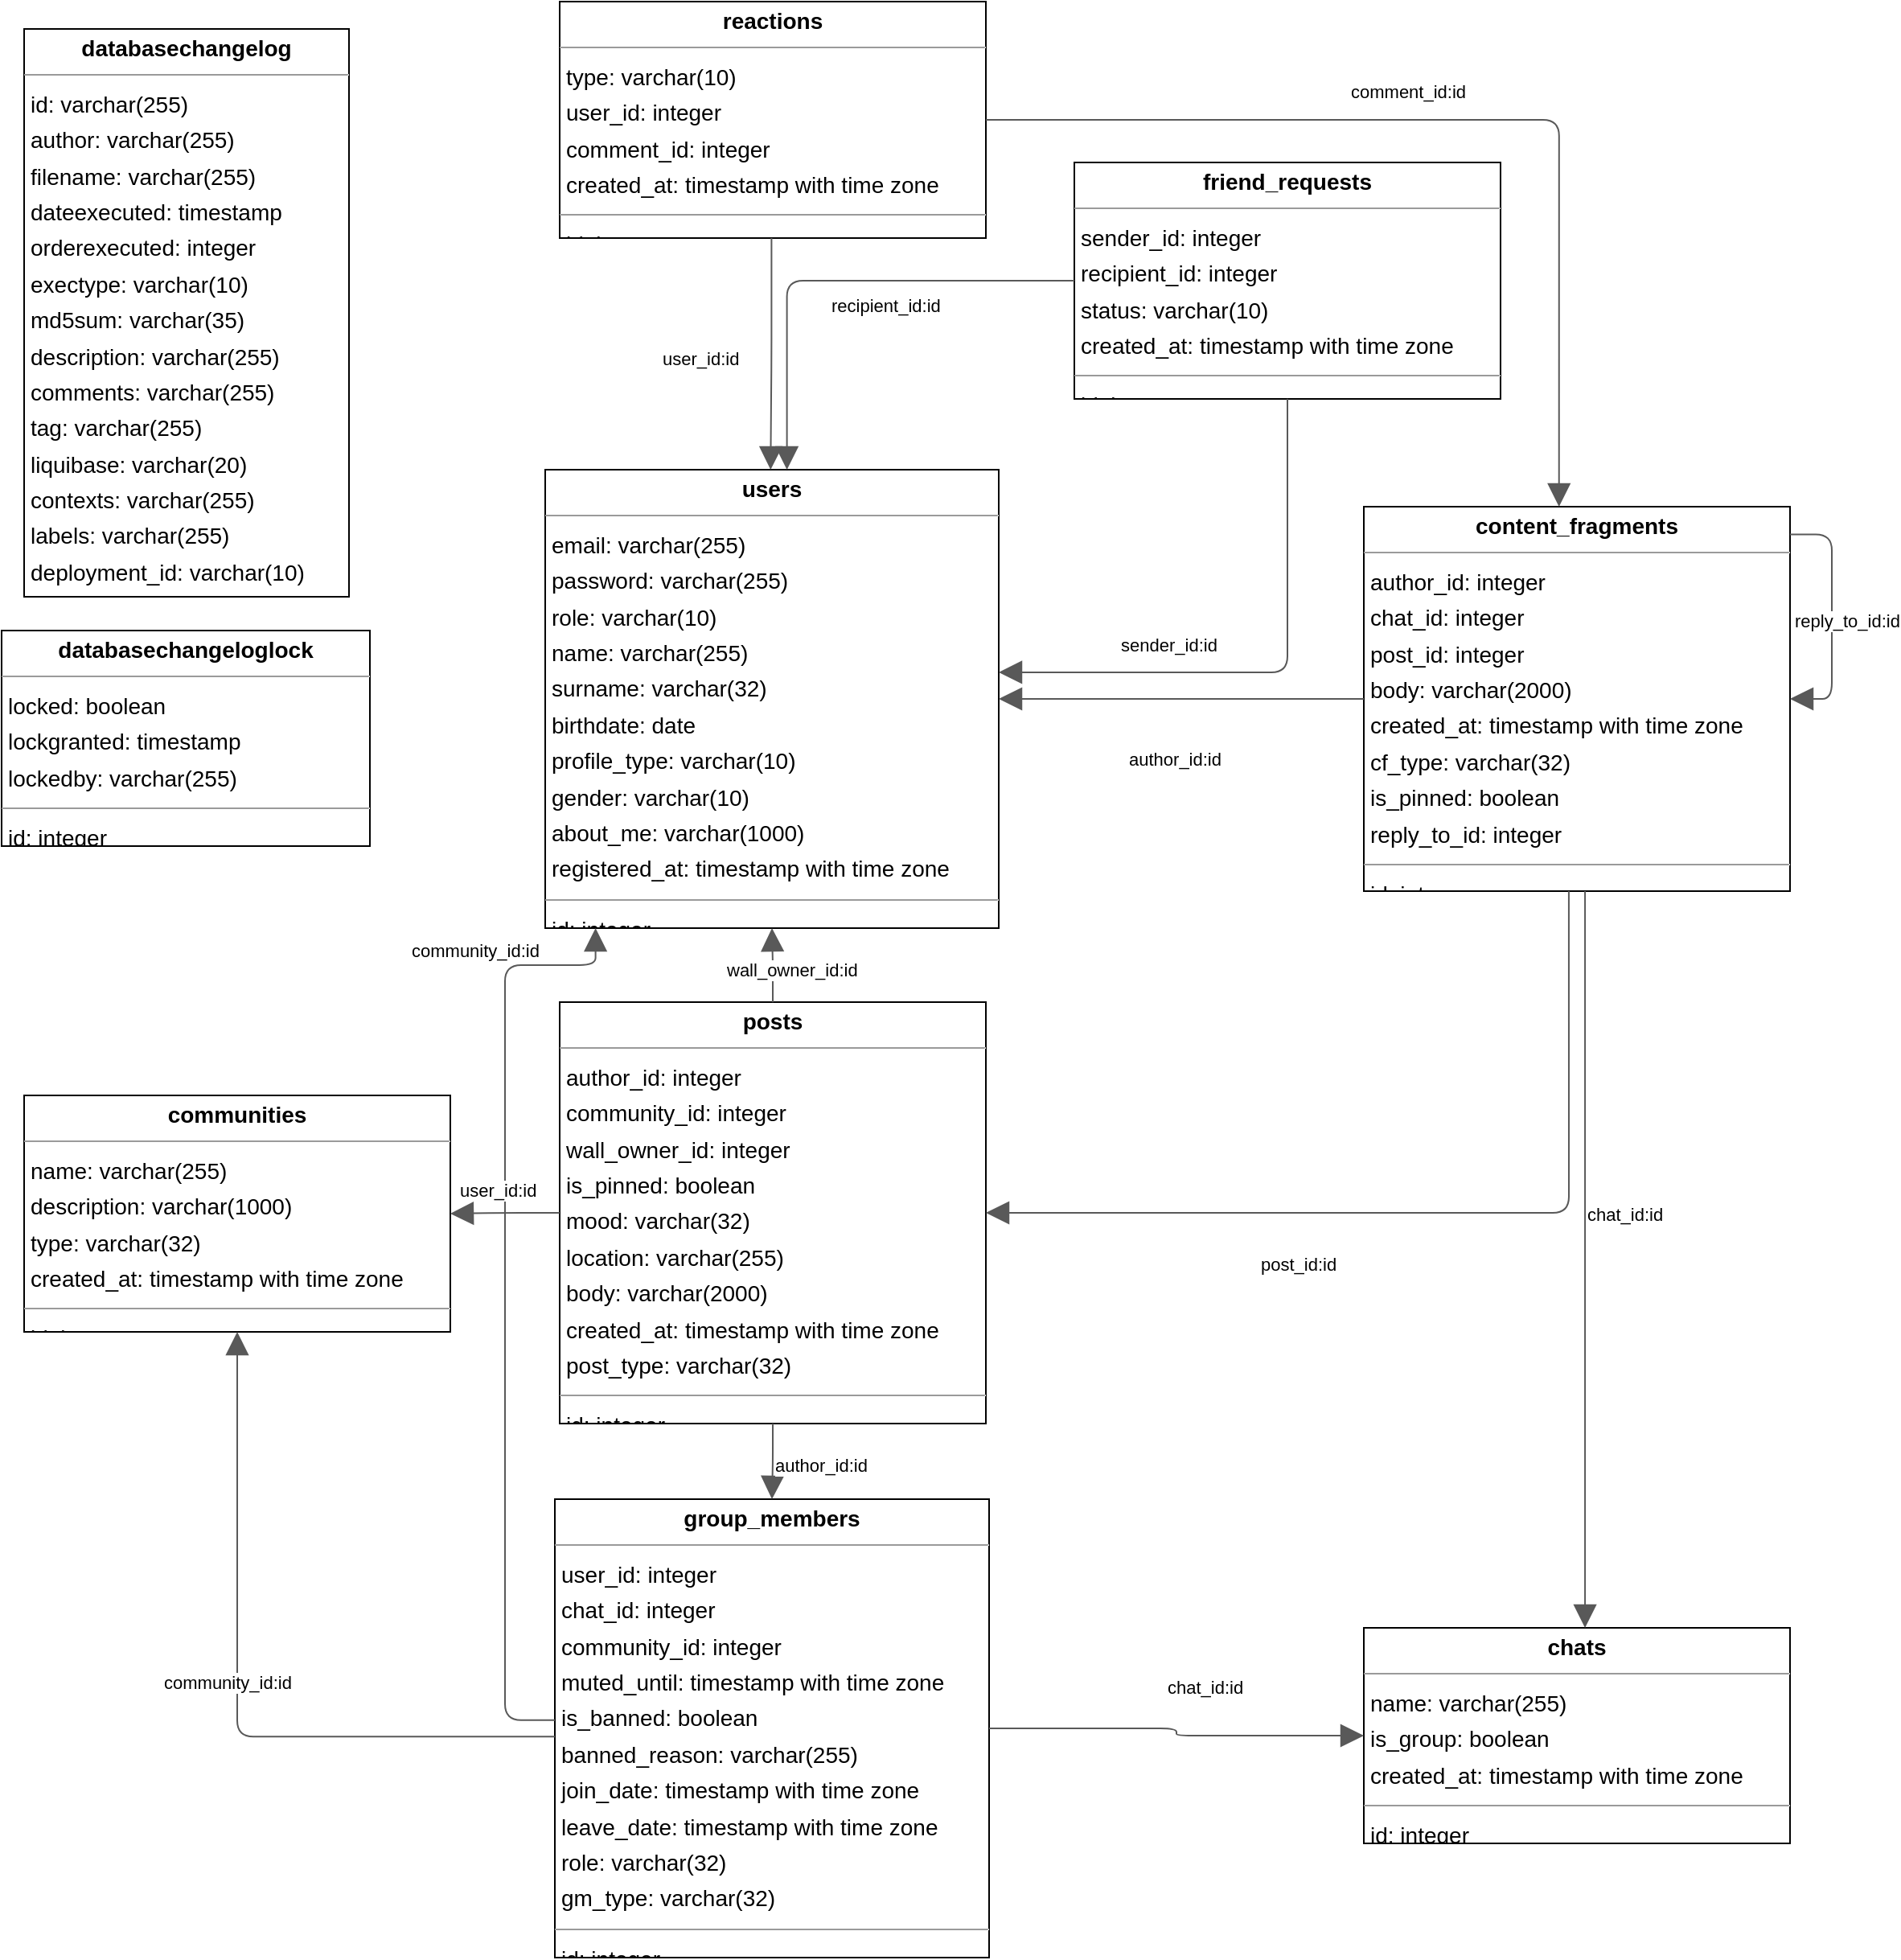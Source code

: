 <mxGraphModel dx="0" dy="0" grid="1" gridSize="10" guides="1" tooltips="1" connect="1" arrows="1" fold="1" page="0" pageScale="1" background="none" math="0" shadow="0">
  <root>
    <mxCell id="0" />
    <mxCell id="1" parent="0" />
    <mxCell id="node4" parent="1" vertex="1" value="&lt;p style=&quot;margin:0px;margin-top:4px;text-align:center;&quot;&gt;&lt;b&gt;chats&lt;/b&gt;&lt;/p&gt;&lt;hr size=&quot;1&quot;/&gt;&lt;p style=&quot;margin:0 0 0 4px;line-height:1.6;&quot;&gt; name: varchar(255)&lt;br/&gt; is_group: boolean&lt;br/&gt; created_at: timestamp with time zone&lt;/p&gt;&lt;hr size=&quot;1&quot;/&gt;&lt;p style=&quot;margin:0 0 0 4px;line-height:1.6;&quot;&gt; id: integer&lt;/p&gt;" style="verticalAlign=top;align=left;overflow=fill;fontSize=14;fontFamily=Helvetica;html=1;rounded=0;shadow=0;comic=0;labelBackgroundColor=none;strokeWidth=1;">
      <mxGeometry x="660" y="835" width="265" height="134" as="geometry" />
    </mxCell>
    <mxCell id="node3" parent="1" vertex="1" value="&lt;p style=&quot;margin:0px;margin-top:4px;text-align:center;&quot;&gt;&lt;b&gt;communities&lt;/b&gt;&lt;/p&gt;&lt;hr size=&quot;1&quot;/&gt;&lt;p style=&quot;margin:0 0 0 4px;line-height:1.6;&quot;&gt; name: varchar(255)&lt;br/&gt; description: varchar(1000)&lt;br/&gt; type: varchar(32)&lt;br/&gt; created_at: timestamp with time zone&lt;/p&gt;&lt;hr size=&quot;1&quot;/&gt;&lt;p style=&quot;margin:0 0 0 4px;line-height:1.6;&quot;&gt; id: integer&lt;/p&gt;" style="verticalAlign=top;align=left;overflow=fill;fontSize=14;fontFamily=Helvetica;html=1;rounded=0;shadow=0;comic=0;labelBackgroundColor=none;strokeWidth=1;">
      <mxGeometry x="-173" y="504" width="265" height="147" as="geometry" />
    </mxCell>
    <mxCell id="node8" parent="1" vertex="1" value="&lt;p style=&quot;margin:0px;margin-top:4px;text-align:center;&quot;&gt;&lt;b&gt;content_fragments&lt;/b&gt;&lt;/p&gt;&lt;hr size=&quot;1&quot;/&gt;&lt;p style=&quot;margin:0 0 0 4px;line-height:1.6;&quot;&gt; author_id: integer&lt;br/&gt; chat_id: integer&lt;br/&gt; post_id: integer&lt;br/&gt; body: varchar(2000)&lt;br/&gt; created_at: timestamp with time zone&lt;br/&gt; cf_type: varchar(32)&lt;br/&gt; is_pinned: boolean&lt;br/&gt; reply_to_id: integer&lt;/p&gt;&lt;hr size=&quot;1&quot;/&gt;&lt;p style=&quot;margin:0 0 0 4px;line-height:1.6;&quot;&gt; id: integer&lt;/p&gt;" style="verticalAlign=top;align=left;overflow=fill;fontSize=14;fontFamily=Helvetica;html=1;rounded=0;shadow=0;comic=0;labelBackgroundColor=none;strokeWidth=1;">
      <mxGeometry x="660" y="138" width="265" height="239" as="geometry" />
    </mxCell>
    <mxCell id="node7" parent="1" vertex="1" value="&lt;p style=&quot;margin:0px;margin-top:4px;text-align:center;&quot;&gt;&lt;b&gt;databasechangelog&lt;/b&gt;&lt;/p&gt;&lt;hr size=&quot;1&quot;/&gt;&lt;p style=&quot;margin:0 0 0 4px;line-height:1.6;&quot;&gt; id: varchar(255)&lt;br/&gt; author: varchar(255)&lt;br/&gt; filename: varchar(255)&lt;br/&gt; dateexecuted: timestamp&lt;br/&gt; orderexecuted: integer&lt;br/&gt; exectype: varchar(10)&lt;br/&gt; md5sum: varchar(35)&lt;br/&gt; description: varchar(255)&lt;br/&gt; comments: varchar(255)&lt;br/&gt; tag: varchar(255)&lt;br/&gt; liquibase: varchar(20)&lt;br/&gt; contexts: varchar(255)&lt;br/&gt; labels: varchar(255)&lt;br/&gt; deployment_id: varchar(10)&lt;/p&gt;" style="verticalAlign=top;align=left;overflow=fill;fontSize=14;fontFamily=Helvetica;html=1;rounded=0;shadow=0;comic=0;labelBackgroundColor=none;strokeWidth=1;">
      <mxGeometry x="-173" y="-159" width="202" height="353" as="geometry" />
    </mxCell>
    <mxCell id="node0" parent="1" vertex="1" value="&lt;p style=&quot;margin:0px;margin-top:4px;text-align:center;&quot;&gt;&lt;b&gt;databasechangeloglock&lt;/b&gt;&lt;/p&gt;&lt;hr size=&quot;1&quot;/&gt;&lt;p style=&quot;margin:0 0 0 4px;line-height:1.6;&quot;&gt; locked: boolean&lt;br/&gt; lockgranted: timestamp&lt;br/&gt; lockedby: varchar(255)&lt;/p&gt;&lt;hr size=&quot;1&quot;/&gt;&lt;p style=&quot;margin:0 0 0 4px;line-height:1.6;&quot;&gt; id: integer&lt;/p&gt;" style="verticalAlign=top;align=left;overflow=fill;fontSize=14;fontFamily=Helvetica;html=1;rounded=0;shadow=0;comic=0;labelBackgroundColor=none;strokeWidth=1;">
      <mxGeometry x="-187" y="215" width="229" height="134" as="geometry" />
    </mxCell>
    <mxCell id="node1" parent="1" vertex="1" value="&lt;p style=&quot;margin:0px;margin-top:4px;text-align:center;&quot;&gt;&lt;b&gt;friend_requests&lt;/b&gt;&lt;/p&gt;&lt;hr size=&quot;1&quot;/&gt;&lt;p style=&quot;margin:0 0 0 4px;line-height:1.6;&quot;&gt; sender_id: integer&lt;br/&gt; recipient_id: integer&lt;br/&gt; status: varchar(10)&lt;br/&gt; created_at: timestamp with time zone&lt;/p&gt;&lt;hr size=&quot;1&quot;/&gt;&lt;p style=&quot;margin:0 0 0 4px;line-height:1.6;&quot;&gt; id: integer&lt;/p&gt;" style="verticalAlign=top;align=left;overflow=fill;fontSize=14;fontFamily=Helvetica;html=1;rounded=0;shadow=0;comic=0;labelBackgroundColor=none;strokeWidth=1;">
      <mxGeometry x="480" y="-76" width="265" height="147" as="geometry" />
    </mxCell>
    <mxCell id="node9" parent="1" vertex="1" value="&lt;p style=&quot;margin:0px;margin-top:4px;text-align:center;&quot;&gt;&lt;b&gt;group_members&lt;/b&gt;&lt;/p&gt;&lt;hr size=&quot;1&quot;/&gt;&lt;p style=&quot;margin:0 0 0 4px;line-height:1.6;&quot;&gt; user_id: integer&lt;br/&gt; chat_id: integer&lt;br/&gt; community_id: integer&lt;br/&gt; muted_until: timestamp with time zone&lt;br/&gt; is_banned: boolean&lt;br/&gt; banned_reason: varchar(255)&lt;br/&gt; join_date: timestamp with time zone&lt;br/&gt; leave_date: timestamp with time zone&lt;br/&gt; role: varchar(32)&lt;br/&gt; gm_type: varchar(32)&lt;/p&gt;&lt;hr size=&quot;1&quot;/&gt;&lt;p style=&quot;margin:0 0 0 4px;line-height:1.6;&quot;&gt; id: integer&lt;/p&gt;" style="verticalAlign=top;align=left;overflow=fill;fontSize=14;fontFamily=Helvetica;html=1;rounded=0;shadow=0;comic=0;labelBackgroundColor=none;strokeWidth=1;">
      <mxGeometry x="157" y="755" width="270" height="285" as="geometry" />
    </mxCell>
    <mxCell id="node2" parent="1" vertex="1" value="&lt;p style=&quot;margin:0px;margin-top:4px;text-align:center;&quot;&gt;&lt;b&gt;posts&lt;/b&gt;&lt;/p&gt;&lt;hr size=&quot;1&quot;/&gt;&lt;p style=&quot;margin:0 0 0 4px;line-height:1.6;&quot;&gt; author_id: integer&lt;br/&gt; community_id: integer&lt;br/&gt; wall_owner_id: integer&lt;br/&gt; is_pinned: boolean&lt;br/&gt; mood: varchar(32)&lt;br/&gt; location: varchar(255)&lt;br/&gt; body: varchar(2000)&lt;br/&gt; created_at: timestamp with time zone&lt;br/&gt; post_type: varchar(32)&lt;/p&gt;&lt;hr size=&quot;1&quot;/&gt;&lt;p style=&quot;margin:0 0 0 4px;line-height:1.6;&quot;&gt; id: integer&lt;/p&gt;" style="verticalAlign=top;align=left;overflow=fill;fontSize=14;fontFamily=Helvetica;html=1;rounded=0;shadow=0;comic=0;labelBackgroundColor=none;strokeWidth=1;">
      <mxGeometry x="160" y="446" width="265" height="262" as="geometry" />
    </mxCell>
    <mxCell id="node5" parent="1" vertex="1" value="&lt;p style=&quot;margin:0px;margin-top:4px;text-align:center;&quot;&gt;&lt;b&gt;reactions&lt;/b&gt;&lt;/p&gt;&lt;hr size=&quot;1&quot;/&gt;&lt;p style=&quot;margin:0 0 0 4px;line-height:1.6;&quot;&gt; type: varchar(10)&lt;br/&gt; user_id: integer&lt;br/&gt; comment_id: integer&lt;br/&gt; created_at: timestamp with time zone&lt;/p&gt;&lt;hr size=&quot;1&quot;/&gt;&lt;p style=&quot;margin:0 0 0 4px;line-height:1.6;&quot;&gt; id: integer&lt;/p&gt;" style="verticalAlign=top;align=left;overflow=fill;fontSize=14;fontFamily=Helvetica;html=1;rounded=0;shadow=0;comic=0;labelBackgroundColor=none;strokeWidth=1;">
      <mxGeometry x="160" y="-176" width="265" height="147" as="geometry" />
    </mxCell>
    <mxCell id="node6" parent="1" vertex="1" value="&lt;p style=&quot;margin:0px;margin-top:4px;text-align:center;&quot;&gt;&lt;b&gt;users&lt;/b&gt;&lt;/p&gt;&lt;hr size=&quot;1&quot;/&gt;&lt;p style=&quot;margin:0 0 0 4px;line-height:1.6;&quot;&gt; email: varchar(255)&lt;br/&gt; password: varchar(255)&lt;br/&gt; role: varchar(10)&lt;br/&gt; name: varchar(255)&lt;br/&gt; surname: varchar(32)&lt;br/&gt; birthdate: date&lt;br/&gt; profile_type: varchar(10)&lt;br/&gt; gender: varchar(10)&lt;br/&gt; about_me: varchar(1000)&lt;br/&gt; registered_at: timestamp with time zone&lt;/p&gt;&lt;hr size=&quot;1&quot;/&gt;&lt;p style=&quot;margin:0 0 0 4px;line-height:1.6;&quot;&gt; id: integer&lt;/p&gt;" style="verticalAlign=top;align=left;overflow=fill;fontSize=14;fontFamily=Helvetica;html=1;rounded=0;shadow=0;comic=0;labelBackgroundColor=none;strokeWidth=1;">
      <mxGeometry x="151" y="115" width="282" height="285" as="geometry" />
    </mxCell>
    <mxCell id="edge0" edge="1" value="" parent="1" source="node8" target="node4" style="html=1;rounded=1;edgeStyle=orthogonalEdgeStyle;dashed=0;startArrow=none;endArrow=block;endSize=12;strokeColor=#595959;exitX=0.519;exitY=1.000;exitDx=0;exitDy=0;entryX=0.519;entryY=0.000;entryDx=0;entryDy=0;">
      <mxGeometry width="50" height="50" relative="1" as="geometry">
        <Array as="points" />
      </mxGeometry>
    </mxCell>
    <mxCell id="label2" parent="edge0" vertex="1" connectable="0" value="chat_id:id" style="edgeLabel;resizable=0;html=1;align=left;verticalAlign=top;strokeColor=default;">
      <mxGeometry x="797" y="565" as="geometry" />
    </mxCell>
    <mxCell id="edge6" edge="1" value="" parent="1" source="node8" target="node8" style="html=1;rounded=1;edgeStyle=orthogonalEdgeStyle;dashed=0;startArrow=none;endArrow=block;endSize=12;strokeColor=#595959;exitX=1.000;exitY=0.072;exitDx=0;exitDy=0;entryX=1.000;entryY=0.500;entryDx=0;entryDy=0;">
      <mxGeometry width="50" height="50" relative="1" as="geometry">
        <Array as="points">
          <mxPoint x="951" y="155" />
          <mxPoint x="951" y="257" />
        </Array>
      </mxGeometry>
    </mxCell>
    <mxCell id="label38" parent="edge6" vertex="1" connectable="0" value="reply_to_id:id" style="edgeLabel;resizable=0;html=1;align=left;verticalAlign=top;strokeColor=default;">
      <mxGeometry x="926" y="196" as="geometry" />
    </mxCell>
    <mxCell id="edge3" edge="1" value="" parent="1" source="node8" target="node2" style="html=1;rounded=1;edgeStyle=orthogonalEdgeStyle;dashed=0;startArrow=none;endArrow=block;endSize=12;strokeColor=#595959;exitX=0.481;exitY=1.000;exitDx=0;exitDy=0;entryX=1.000;entryY=0.500;entryDx=0;entryDy=0;">
      <mxGeometry width="50" height="50" relative="1" as="geometry">
        <Array as="points">
          <mxPoint x="787" y="577" />
        </Array>
      </mxGeometry>
    </mxCell>
    <mxCell id="label20" parent="edge3" vertex="1" connectable="0" value="post_id:id" style="edgeLabel;resizable=0;html=1;align=left;verticalAlign=top;strokeColor=default;">
      <mxGeometry x="594" y="596" as="geometry" />
    </mxCell>
    <mxCell id="edge10" edge="1" value="" parent="1" source="node8" target="node6" style="html=1;rounded=1;edgeStyle=orthogonalEdgeStyle;dashed=0;startArrow=none;endArrow=block;endSize=12;strokeColor=#595959;exitX=0.000;exitY=0.500;exitDx=0;exitDy=0;entryX=1.000;entryY=0.500;entryDx=0;entryDy=0;">
      <mxGeometry width="50" height="50" relative="1" as="geometry">
        <Array as="points" />
      </mxGeometry>
    </mxCell>
    <mxCell id="label62" parent="edge10" vertex="1" connectable="0" value="author_id:id" style="edgeLabel;resizable=0;html=1;align=left;verticalAlign=top;strokeColor=default;">
      <mxGeometry x="512" y="282" as="geometry" />
    </mxCell>
    <mxCell id="edge2" edge="1" value="" parent="1" source="node1" target="node6" style="html=1;rounded=1;edgeStyle=orthogonalEdgeStyle;dashed=0;startArrow=none;endArrow=block;endSize=12;strokeColor=#595959;exitX=0.000;exitY=0.500;exitDx=0;exitDy=0;entryX=0.533;entryY=0.000;entryDx=0;entryDy=0;">
      <mxGeometry width="50" height="50" relative="1" as="geometry">
        <Array as="points">
          <mxPoint x="301" y="-3" />
        </Array>
      </mxGeometry>
    </mxCell>
    <mxCell id="label14" parent="edge2" vertex="1" connectable="0" value="recipient_id:id" style="edgeLabel;resizable=0;html=1;align=left;verticalAlign=top;strokeColor=default;">
      <mxGeometry x="327" y="0" as="geometry" />
    </mxCell>
    <mxCell id="edge5" edge="1" value="" parent="1" source="node1" target="node6" style="html=1;rounded=1;edgeStyle=orthogonalEdgeStyle;dashed=0;startArrow=none;endArrow=block;endSize=12;strokeColor=#595959;exitX=0.500;exitY=1.000;exitDx=0;exitDy=0;entryX=1.000;entryY=0.442;entryDx=0;entryDy=0;">
      <mxGeometry width="50" height="50" relative="1" as="geometry">
        <Array as="points">
          <mxPoint x="612" y="241" />
        </Array>
      </mxGeometry>
    </mxCell>
    <mxCell id="label32" parent="edge5" vertex="1" connectable="0" value="sender_id:id" style="edgeLabel;resizable=0;html=1;align=left;verticalAlign=top;strokeColor=default;">
      <mxGeometry x="507" y="211" as="geometry" />
    </mxCell>
    <mxCell id="edge4" edge="1" value="" parent="1" source="node9" target="node4" style="html=1;rounded=1;edgeStyle=orthogonalEdgeStyle;dashed=0;startArrow=none;endArrow=block;endSize=12;strokeColor=#595959;exitX=1.000;exitY=0.500;exitDx=0;exitDy=0;entryX=0.000;entryY=0.500;entryDx=0;entryDy=0;">
      <mxGeometry width="50" height="50" relative="1" as="geometry">
        <Array as="points" />
      </mxGeometry>
    </mxCell>
    <mxCell id="label26" parent="edge4" vertex="1" connectable="0" value="chat_id:id" style="edgeLabel;resizable=0;html=1;align=left;verticalAlign=top;strokeColor=default;">
      <mxGeometry x="536" y="859" as="geometry" />
    </mxCell>
    <mxCell id="edge11" edge="1" value="" parent="1" source="node9" target="node3" style="html=1;rounded=1;edgeStyle=orthogonalEdgeStyle;dashed=0;startArrow=none;endArrow=block;endSize=12;strokeColor=#595959;exitX=0.000;exitY=0.518;exitDx=0;exitDy=0;entryX=0.500;entryY=1.000;entryDx=0;entryDy=0;">
      <mxGeometry width="50" height="50" relative="1" as="geometry">
        <Array as="points">
          <mxPoint x="-41" y="902" />
        </Array>
      </mxGeometry>
    </mxCell>
    <mxCell id="label68" parent="edge11" vertex="1" connectable="0" value="community_id:id" style="edgeLabel;resizable=0;html=1;align=left;verticalAlign=top;strokeColor=default;">
      <mxGeometry x="-88" y="856" as="geometry" />
    </mxCell>
    <mxCell id="edge1" edge="1" value="" parent="1" source="node9" target="node6" style="html=1;rounded=1;edgeStyle=orthogonalEdgeStyle;dashed=0;startArrow=none;endArrow=block;endSize=12;strokeColor=#595959;exitX=0.000;exitY=0.482;exitDx=0;exitDy=0;entryX=0.111;entryY=1.000;entryDx=0;entryDy=0;">
      <mxGeometry width="50" height="50" relative="1" as="geometry">
        <Array as="points">
          <mxPoint x="126" y="892" />
          <mxPoint x="126" y="423" />
          <mxPoint x="182" y="423" />
        </Array>
      </mxGeometry>
    </mxCell>
    <mxCell id="label8" parent="edge1" vertex="1" connectable="0" value="user_id:id" style="edgeLabel;resizable=0;html=1;align=left;verticalAlign=top;strokeColor=default;">
      <mxGeometry x="96" y="550" as="geometry" />
    </mxCell>
    <mxCell id="edge12" edge="1" value="" parent="1" source="node2" target="node3" style="html=1;rounded=1;edgeStyle=orthogonalEdgeStyle;dashed=0;startArrow=none;endArrow=block;endSize=12;strokeColor=#595959;exitX=0.000;exitY=0.500;exitDx=0;exitDy=0;entryX=1.000;entryY=0.500;entryDx=0;entryDy=0;">
      <mxGeometry width="50" height="50" relative="1" as="geometry">
        <Array as="points" />
      </mxGeometry>
    </mxCell>
    <mxCell id="label74" parent="edge12" vertex="1" connectable="0" value="community_id:id" style="edgeLabel;resizable=0;html=1;align=left;verticalAlign=top;strokeColor=default;">
      <mxGeometry x="66" y="401" as="geometry" />
    </mxCell>
    <mxCell id="edge8" edge="1" value="" parent="1" source="node2" target="node9" style="html=1;rounded=1;edgeStyle=orthogonalEdgeStyle;dashed=0;startArrow=none;endArrow=block;endSize=12;strokeColor=#595959;exitX=0.500;exitY=1.000;exitDx=0;exitDy=0;entryX=0.500;entryY=0.000;entryDx=0;entryDy=0;">
      <mxGeometry width="50" height="50" relative="1" as="geometry">
        <Array as="points" />
      </mxGeometry>
    </mxCell>
    <mxCell id="label50" parent="edge8" vertex="1" connectable="0" value="author_id:id" style="edgeLabel;resizable=0;html=1;align=left;verticalAlign=top;strokeColor=default;">
      <mxGeometry x="292" y="721" as="geometry" />
    </mxCell>
    <mxCell id="edge7" edge="1" value="" parent="1" source="node2" target="node6" style="html=1;rounded=1;edgeStyle=orthogonalEdgeStyle;dashed=0;startArrow=none;endArrow=block;endSize=12;strokeColor=#595959;exitX=0.500;exitY=0.000;exitDx=0;exitDy=0;entryX=0.500;entryY=1.000;entryDx=0;entryDy=0;">
      <mxGeometry width="50" height="50" relative="1" as="geometry">
        <Array as="points" />
      </mxGeometry>
    </mxCell>
    <mxCell id="label44" parent="edge7" vertex="1" connectable="0" value="wall_owner_id:id" style="edgeLabel;resizable=0;html=1;align=left;verticalAlign=top;strokeColor=default;">
      <mxGeometry x="262" y="413" as="geometry" />
    </mxCell>
    <mxCell id="edge9" edge="1" value="" parent="1" source="node5" target="node8" style="html=1;rounded=1;edgeStyle=orthogonalEdgeStyle;dashed=0;startArrow=none;endArrow=block;endSize=12;strokeColor=#595959;exitX=1.000;exitY=0.500;exitDx=0;exitDy=0;entryX=0.458;entryY=0.000;entryDx=0;entryDy=0;">
      <mxGeometry width="50" height="50" relative="1" as="geometry">
        <Array as="points">
          <mxPoint x="781" y="-103" />
        </Array>
      </mxGeometry>
    </mxCell>
    <mxCell id="label56" parent="edge9" vertex="1" connectable="0" value="comment_id:id" style="edgeLabel;resizable=0;html=1;align=left;verticalAlign=top;strokeColor=default;">
      <mxGeometry x="650" y="-133" as="geometry" />
    </mxCell>
    <mxCell id="edge13" edge="1" value="" parent="1" source="node5" target="node6" style="html=1;rounded=1;edgeStyle=orthogonalEdgeStyle;dashed=0;startArrow=none;endArrow=block;endSize=12;strokeColor=#595959;exitX=0.497;exitY=1.000;exitDx=0;exitDy=0;entryX=0.497;entryY=0.000;entryDx=0;entryDy=0;">
      <mxGeometry width="50" height="50" relative="1" as="geometry">
        <Array as="points" />
      </mxGeometry>
    </mxCell>
    <mxCell id="label80" parent="edge13" vertex="1" connectable="0" value="user_id:id" style="edgeLabel;resizable=0;html=1;align=left;verticalAlign=top;strokeColor=default;">
      <mxGeometry x="222" y="33" as="geometry" />
    </mxCell>
  </root>
</mxGraphModel>